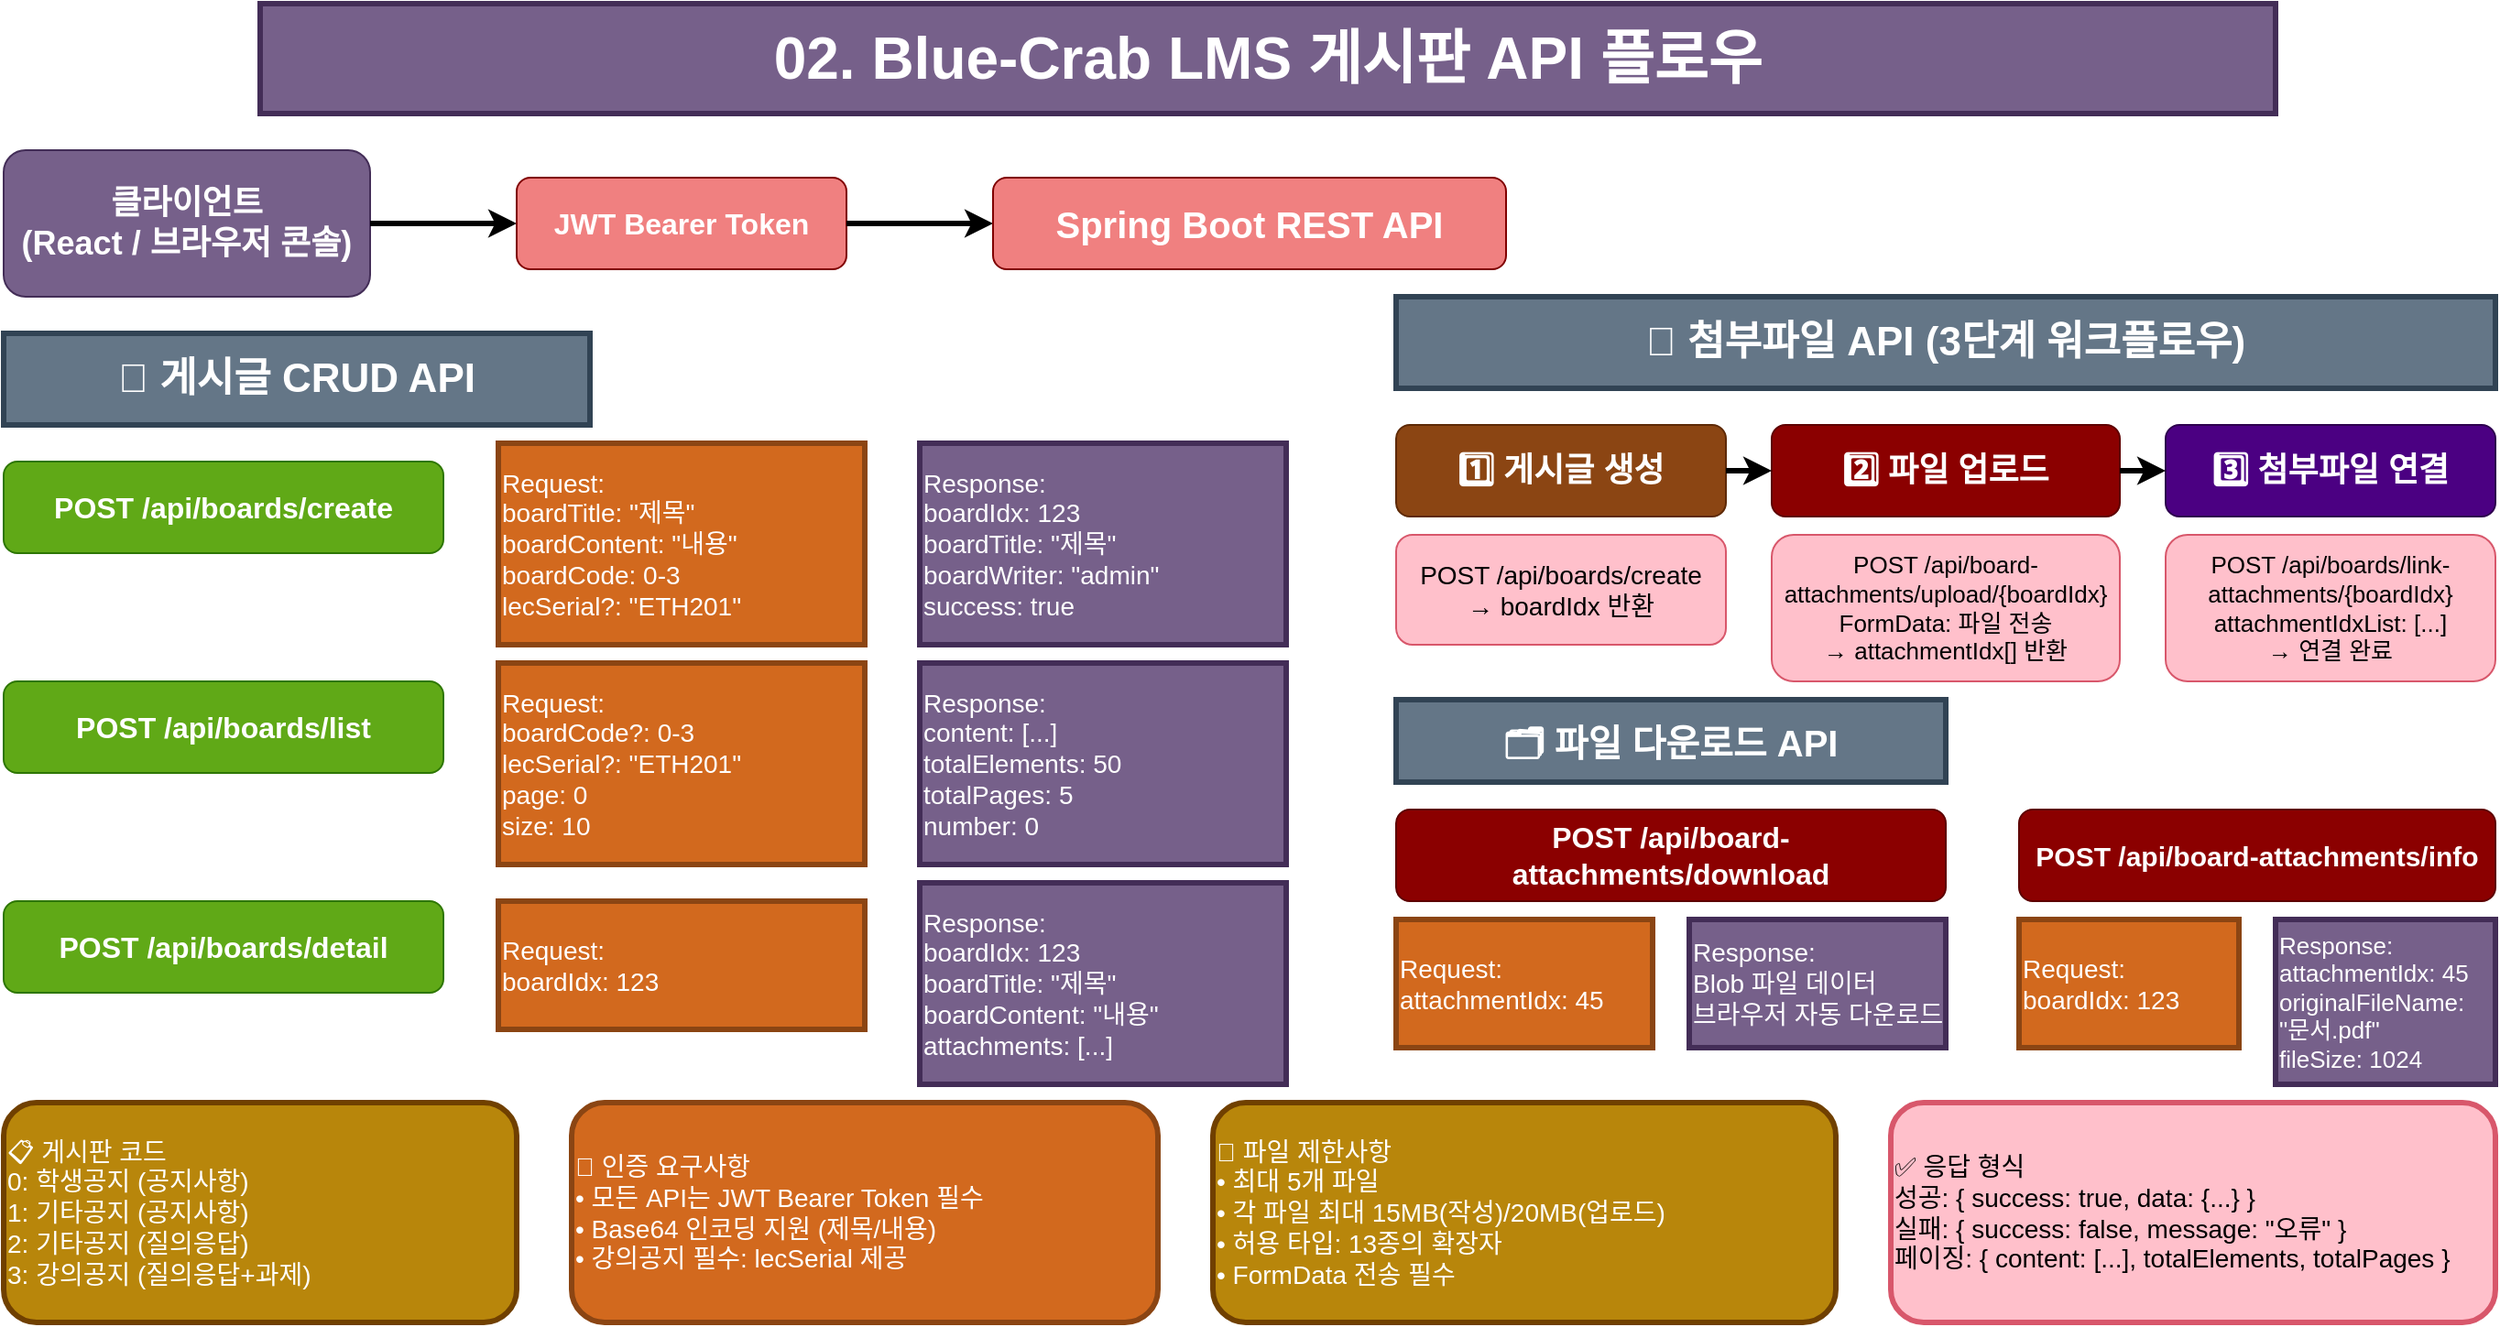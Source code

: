 <mxfile version="28.2.8">
  <diagram name="API Flow" id="api-flow">
    <mxGraphModel dx="679" dy="370" grid="1" gridSize="10" guides="1" tooltips="1" connect="1" arrows="1" fold="1" page="1" pageScale="1" pageWidth="1920" pageHeight="1080" background="light-dark(#FFFFFF,#FFFFFF)" math="0" shadow="0">
      <root>
        <mxCell id="0" />
        <mxCell id="1" parent="0" />
        <mxCell id="title" value="02. Blue-Crab LMS 게시판 API 플로우" style="text;html=1;strokeColor=#432D57;fillColor=#76608a;align=center;verticalAlign=middle;whiteSpace=wrap;rounded=0;fontSize=32;fontStyle=1;fontColor=#ffffff;strokeWidth=3;" parent="1" vertex="1">
          <mxGeometry x="220" y="80" width="1100" height="60" as="geometry" />
        </mxCell>
        <mxCell id="client" value="클라이언트&#xa;(React / 브라우저 콘솔)" style="rounded=1;whiteSpace=wrap;html=1;fillColor=#76608a;strokeColor=#432D57;fontSize=18;fontStyle=1;fontColor=#ffffff;" parent="1" vertex="1">
          <mxGeometry x="80" y="160" width="200" height="80" as="geometry" />
        </mxCell>
        <mxCell id="arrow1" value="" style="endArrow=classic;html=1;rounded=0;strokeWidth=3;strokeColor=light-dark(#000000,#FF8000);entryX=0;entryY=0.5;entryDx=0;entryDy=0;exitX=1;exitY=0.5;exitDx=0;exitDy=0;" parent="1" source="client" target="jwt-token" edge="1">
          <mxGeometry width="50" height="50" relative="1" as="geometry">
            <mxPoint x="290" y="200" as="sourcePoint" />
            <mxPoint x="350" y="200" as="targetPoint" />
          </mxGeometry>
        </mxCell>
        <mxCell id="jwt-token" value="JWT Bearer Token" style="rounded=1;whiteSpace=wrap;html=1;fillColor=#f08080;strokeColor=#800000;fontSize=16;fontColor=#ffffff;fontStyle=1;" parent="1" vertex="1">
          <mxGeometry x="360" y="175" width="180" height="50" as="geometry" />
        </mxCell>
        <mxCell id="arrow2" value="" style="endArrow=classic;html=1;rounded=0;strokeWidth=3;strokeColor=light-dark(#000000,#FF8000);exitX=1;exitY=0.5;exitDx=0;exitDy=0;entryX=0;entryY=0.5;entryDx=0;entryDy=0;" parent="1" source="jwt-token" target="api-endpoints" edge="1">
          <mxGeometry width="50" height="50" relative="1" as="geometry">
            <mxPoint x="550" y="200" as="sourcePoint" />
            <mxPoint x="610" y="200" as="targetPoint" />
          </mxGeometry>
        </mxCell>
        <mxCell id="api-endpoints" value="Spring Boot REST API" style="rounded=1;whiteSpace=wrap;html=1;fillColor=#f08080;strokeColor=#800000;fontSize=20;fontStyle=1;fontColor=#ffffff;" parent="1" vertex="1">
          <mxGeometry x="620" y="175" width="280" height="50" as="geometry" />
        </mxCell>
        <mxCell id="board-crud-title" value="📝 게시글 CRUD API" style="text;html=1;strokeColor=#314354;fillColor=#647687;align=center;verticalAlign=middle;whiteSpace=wrap;rounded=0;fontSize=22;fontStyle=1;fontColor=#ffffff;strokeWidth=3;" parent="1" vertex="1">
          <mxGeometry x="80" y="260" width="320" height="50" as="geometry" />
        </mxCell>
        <mxCell id="create-board" value="POST /api/boards/create" style="rounded=1;whiteSpace=wrap;html=1;fillColor=#60a917;strokeColor=#2D7600;fontSize=16;fontColor=#ffffff;fontStyle=1;" parent="1" vertex="1">
          <mxGeometry x="80" y="330" width="240" height="50" as="geometry" />
        </mxCell>
        <mxCell id="create-request" value="Request:&#xa;boardTitle: &quot;제목&quot;&#xa;boardContent: &quot;내용&quot;&#xa;boardCode: 0-3&#xa;lecSerial?: &quot;ETH201&quot;" style="rounded=0;whiteSpace=wrap;html=1;fillColor=#d2691e;strokeColor=#8B4513;fontSize=14;align=left;fontColor=#ffffff;strokeWidth=3;" parent="1" vertex="1">
          <mxGeometry x="350" y="320" width="200" height="110" as="geometry" />
        </mxCell>
        <mxCell id="create-response" value="Response:&#xa;boardIdx: 123&#xa;boardTitle: &quot;제목&quot;&#xa;boardWriter: &quot;admin&quot;&#xa;success: true" style="rounded=0;whiteSpace=wrap;html=1;fillColor=#76608a;strokeColor=#432D57;fontSize=14;align=left;fontColor=#ffffff;strokeWidth=3;" parent="1" vertex="1">
          <mxGeometry x="580" y="320" width="200" height="110" as="geometry" />
        </mxCell>
        <mxCell id="read-board" value="POST /api/boards/list" style="rounded=1;whiteSpace=wrap;html=1;fillColor=#60a917;strokeColor=#2D7600;fontSize=16;fontColor=#ffffff;fontStyle=1;" parent="1" vertex="1">
          <mxGeometry x="80" y="450" width="240" height="50" as="geometry" />
        </mxCell>
        <mxCell id="read-request" value="Request:&#xa;boardCode?: 0-3&#xa;lecSerial?: &quot;ETH201&quot;&#xa;page: 0&#xa;size: 10" style="rounded=0;whiteSpace=wrap;html=1;fillColor=#d2691e;strokeColor=#8B4513;fontSize=14;align=left;fontColor=#ffffff;strokeWidth=3;" parent="1" vertex="1">
          <mxGeometry x="350" y="440" width="200" height="110" as="geometry" />
        </mxCell>
        <mxCell id="read-response" value="Response:&#xa;content: [...]&#xa;totalElements: 50&#xa;totalPages: 5&#xa;number: 0" style="rounded=0;whiteSpace=wrap;html=1;fillColor=#76608a;strokeColor=#432D57;fontSize=14;align=left;fontColor=#ffffff;strokeWidth=3;" parent="1" vertex="1">
          <mxGeometry x="580" y="440" width="200" height="110" as="geometry" />
        </mxCell>
        <mxCell id="detail-board" value="POST /api/boards/detail" style="rounded=1;whiteSpace=wrap;html=1;fillColor=#60a917;strokeColor=#2D7600;fontSize=16;fontColor=#ffffff;fontStyle=1;" parent="1" vertex="1">
          <mxGeometry x="80" y="570" width="240" height="50" as="geometry" />
        </mxCell>
        <mxCell id="detail-request" value="Request:&#xa;boardIdx: 123" style="rounded=0;whiteSpace=wrap;html=1;fillColor=#d2691e;strokeColor=#8B4513;fontSize=14;align=left;fontColor=#ffffff;strokeWidth=3;" parent="1" vertex="1">
          <mxGeometry x="350" y="570" width="200" height="70" as="geometry" />
        </mxCell>
        <mxCell id="detail-response" value="Response:&#xa;boardIdx: 123&#xa;boardTitle: &quot;제목&quot;&#xa;boardContent: &quot;내용&quot;&#xa;attachments: [...]" style="rounded=0;whiteSpace=wrap;html=1;fillColor=#76608a;strokeColor=#432D57;fontSize=14;align=left;fontColor=#ffffff;strokeWidth=3;" parent="1" vertex="1">
          <mxGeometry x="580" y="560" width="200" height="110" as="geometry" />
        </mxCell>
        <mxCell id="attachment-title" value="📎 첨부파일 API (3단계 워크플로우)" style="text;html=1;strokeColor=#314354;fillColor=#647687;align=center;verticalAlign=middle;whiteSpace=wrap;rounded=0;fontSize=22;fontStyle=1;fontColor=#ffffff;strokeWidth=3;" parent="1" vertex="1">
          <mxGeometry x="840" y="240" width="600" height="50" as="geometry" />
        </mxCell>
        <mxCell id="step1-box" value="1️⃣ 게시글 생성" style="rounded=1;whiteSpace=wrap;html=1;fillColor=#8b4513;strokeColor=#5d2906;fontSize=18;fontColor=#ffffff;fontStyle=1;" parent="1" vertex="1">
          <mxGeometry x="840" y="310" width="180" height="50" as="geometry" />
        </mxCell>
        <mxCell id="step1-api" value="POST /api/boards/create&#xa;→ boardIdx 반환" style="rounded=1;whiteSpace=wrap;html=1;fillColor=#ffc0cb;strokeColor=#d8576b;fontSize=14;fontColor=#000000;" parent="1" vertex="1">
          <mxGeometry x="840" y="370" width="180" height="60" as="geometry" />
        </mxCell>
        <mxCell id="step2-box" value="2️⃣ 파일 업로드" style="rounded=1;whiteSpace=wrap;html=1;fillColor=#8b0000;strokeColor=#5d0000;fontSize=18;fontColor=#ffffff;fontStyle=1;" parent="1" vertex="1">
          <mxGeometry x="1045" y="310" width="190" height="50" as="geometry" />
        </mxCell>
        <mxCell id="step2-api" value="POST /api/board-attachments/upload/{boardIdx}&#xa;FormData: 파일 전송&#xa;→ attachmentIdx[] 반환" style="rounded=1;whiteSpace=wrap;html=1;fillColor=#ffc0cb;strokeColor=#d8576b;fontSize=13;fontColor=#000000;" parent="1" vertex="1">
          <mxGeometry x="1045" y="370" width="190" height="80" as="geometry" />
        </mxCell>
        <mxCell id="step3-box" value="3️⃣ 첨부파일 연결" style="rounded=1;whiteSpace=wrap;html=1;fillColor=#4b0082;strokeColor=#2d004e;fontSize=18;fontColor=#ffffff;fontStyle=1;" parent="1" vertex="1">
          <mxGeometry x="1260" y="310" width="180" height="50" as="geometry" />
        </mxCell>
        <mxCell id="step3-api" value="POST /api/boards/link-attachments/{boardIdx}&#xa;attachmentIdxList: [...]&#xa;→ 연결 완료" style="rounded=1;whiteSpace=wrap;html=1;fillColor=#ffc0cb;strokeColor=#d8576b;fontSize=13;fontColor=#000000;" parent="1" vertex="1">
          <mxGeometry x="1260" y="370" width="180" height="80" as="geometry" />
        </mxCell>
        <mxCell id="download-title" value="🗂️ 파일 다운로드 API" style="text;html=1;strokeColor=#314354;fillColor=#647687;align=center;verticalAlign=middle;whiteSpace=wrap;rounded=0;fontSize=20;fontStyle=1;fontColor=#ffffff;strokeWidth=3;" parent="1" vertex="1">
          <mxGeometry x="840" y="460" width="300" height="45" as="geometry" />
        </mxCell>
        <mxCell id="download-api" value="POST /api/board-attachments/download" style="rounded=1;whiteSpace=wrap;html=1;fillColor=#8b0000;strokeColor=#5d0000;fontSize=16;fontColor=#ffffff;fontStyle=1;" parent="1" vertex="1">
          <mxGeometry x="840" y="520" width="300" height="50" as="geometry" />
        </mxCell>
        <mxCell id="download-request" value="Request:&#xa;attachmentIdx: 45" style="rounded=0;whiteSpace=wrap;html=1;fillColor=#d2691e;strokeColor=#8B4513;fontSize=14;align=left;fontColor=#ffffff;strokeWidth=3;" parent="1" vertex="1">
          <mxGeometry x="840" y="580" width="140" height="70" as="geometry" />
        </mxCell>
        <mxCell id="download-response" value="Response:&#xa;Blob 파일 데이터&#xa;브라우저 자동 다운로드" style="rounded=0;whiteSpace=wrap;html=1;fillColor=#76608a;strokeColor=#432D57;fontSize=14;align=left;fontColor=#ffffff;strokeWidth=3;" parent="1" vertex="1">
          <mxGeometry x="1000" y="580" width="140" height="70" as="geometry" />
        </mxCell>
        <mxCell id="info-api" value="&lt;font style=&quot;font-size: 15px;&quot;&gt;POST /api/board-attachments/info&lt;/font&gt;" style="rounded=1;whiteSpace=wrap;html=1;fillColor=#8b0000;strokeColor=#5d0000;fontSize=16;fontColor=#ffffff;fontStyle=1;" parent="1" vertex="1">
          <mxGeometry x="1180" y="520" width="260" height="50" as="geometry" />
        </mxCell>
        <mxCell id="info-request" value="Request:&#xa;boardIdx: 123" style="rounded=0;whiteSpace=wrap;html=1;fillColor=#d2691e;strokeColor=#8B4513;fontSize=14;align=left;fontColor=#ffffff;strokeWidth=3;" parent="1" vertex="1">
          <mxGeometry x="1180" y="580" width="120" height="70" as="geometry" />
        </mxCell>
        <mxCell id="info-response" value="Response:&#xa;attachmentIdx: 45&#xa;originalFileName: &quot;문서.pdf&quot;&#xa;fileSize: 1024" style="rounded=0;whiteSpace=wrap;html=1;fillColor=#76608a;strokeColor=#432D57;fontSize=13;align=left;fontColor=#ffffff;strokeWidth=3;" parent="1" vertex="1">
          <mxGeometry x="1320" y="580" width="120" height="90" as="geometry" />
        </mxCell>
        <mxCell id="board-codes" value="📋 게시판 코드&#xa;0: 학생공지 (공지사항)&#xa;1: 기타공지 (공지사항)&#xa;2: 기타공지 (질의응답)&#xa;3: 강의공지 (질의응답+과제)" style="rounded=1;whiteSpace=wrap;html=1;fillColor=#b8860b;strokeColor=#704000;fontSize=14;align=left;fontColor=#ffffff;strokeWidth=3;" parent="1" vertex="1">
          <mxGeometry x="80" y="680" width="280" height="120" as="geometry" />
        </mxCell>
        <mxCell id="auth-info" value="🔐 인증 요구사항&#xa;• 모든 API는 JWT Bearer Token 필수&#xa;• Base64 인코딩 지원 (제목/내용)&#xa;• 강의공지 필수: lecSerial 제공" style="rounded=1;whiteSpace=wrap;html=1;fillColor=#d2691e;strokeColor=#8B4513;fontSize=14;align=left;fontColor=#ffffff;strokeWidth=3;" parent="1" vertex="1">
          <mxGeometry x="390" y="680" width="320" height="120" as="geometry" />
        </mxCell>
        <mxCell id="file-limits" value="📎 파일 제한사항&#xa;• 최대 5개 파일&#xa;• 각 파일 최대 15MB(작성)/20MB(업로드)&#xa;• 허용 타입: 13종의 확장자&#xa;• FormData 전송 필수" style="rounded=1;whiteSpace=wrap;html=1;fillColor=#b8860b;strokeColor=#704000;fontSize=14;align=left;fontColor=#ffffff;strokeWidth=3;" parent="1" vertex="1">
          <mxGeometry x="740" y="680" width="340" height="120" as="geometry" />
        </mxCell>
        <mxCell id="response-format" value="✅ 응답 형식&#xa;성공: { success: true, data: {...} }&#xa;실패: { success: false, message: &quot;오류&quot; }&#xa;페이징: { content: [...], totalElements, totalPages }" style="rounded=1;whiteSpace=wrap;html=1;fillColor=#ffc0cb;strokeColor=#d8576b;fontSize=14;align=left;fontColor=#000000;strokeWidth=3;" parent="1" vertex="1">
          <mxGeometry x="1110" y="680" width="330" height="120" as="geometry" />
        </mxCell>
        <mxCell id="Xwyoj-RADdbCRts7sKpM-1" value="" style="endArrow=classic;html=1;rounded=0;exitX=1;exitY=0.5;exitDx=0;exitDy=0;entryX=0;entryY=0.5;entryDx=0;entryDy=0;strokeColor=light-dark(#000000,#00CC00);strokeWidth=3;" parent="1" source="step1-box" target="step2-box" edge="1">
          <mxGeometry width="50" height="50" relative="1" as="geometry">
            <mxPoint x="1000" y="390" as="sourcePoint" />
            <mxPoint x="1050" y="340" as="targetPoint" />
          </mxGeometry>
        </mxCell>
        <mxCell id="Xwyoj-RADdbCRts7sKpM-2" value="" style="endArrow=classic;html=1;rounded=0;exitX=1;exitY=0.5;exitDx=0;exitDy=0;entryX=0;entryY=0.5;entryDx=0;entryDy=0;strokeColor=light-dark(#000000,#00CC00);strokeWidth=3;" parent="1" source="step2-box" target="step3-box" edge="1">
          <mxGeometry width="50" height="50" relative="1" as="geometry">
            <mxPoint x="1000" y="400" as="sourcePoint" />
            <mxPoint x="1030" y="400" as="targetPoint" />
          </mxGeometry>
        </mxCell>
      </root>
    </mxGraphModel>
  </diagram>
</mxfile>
